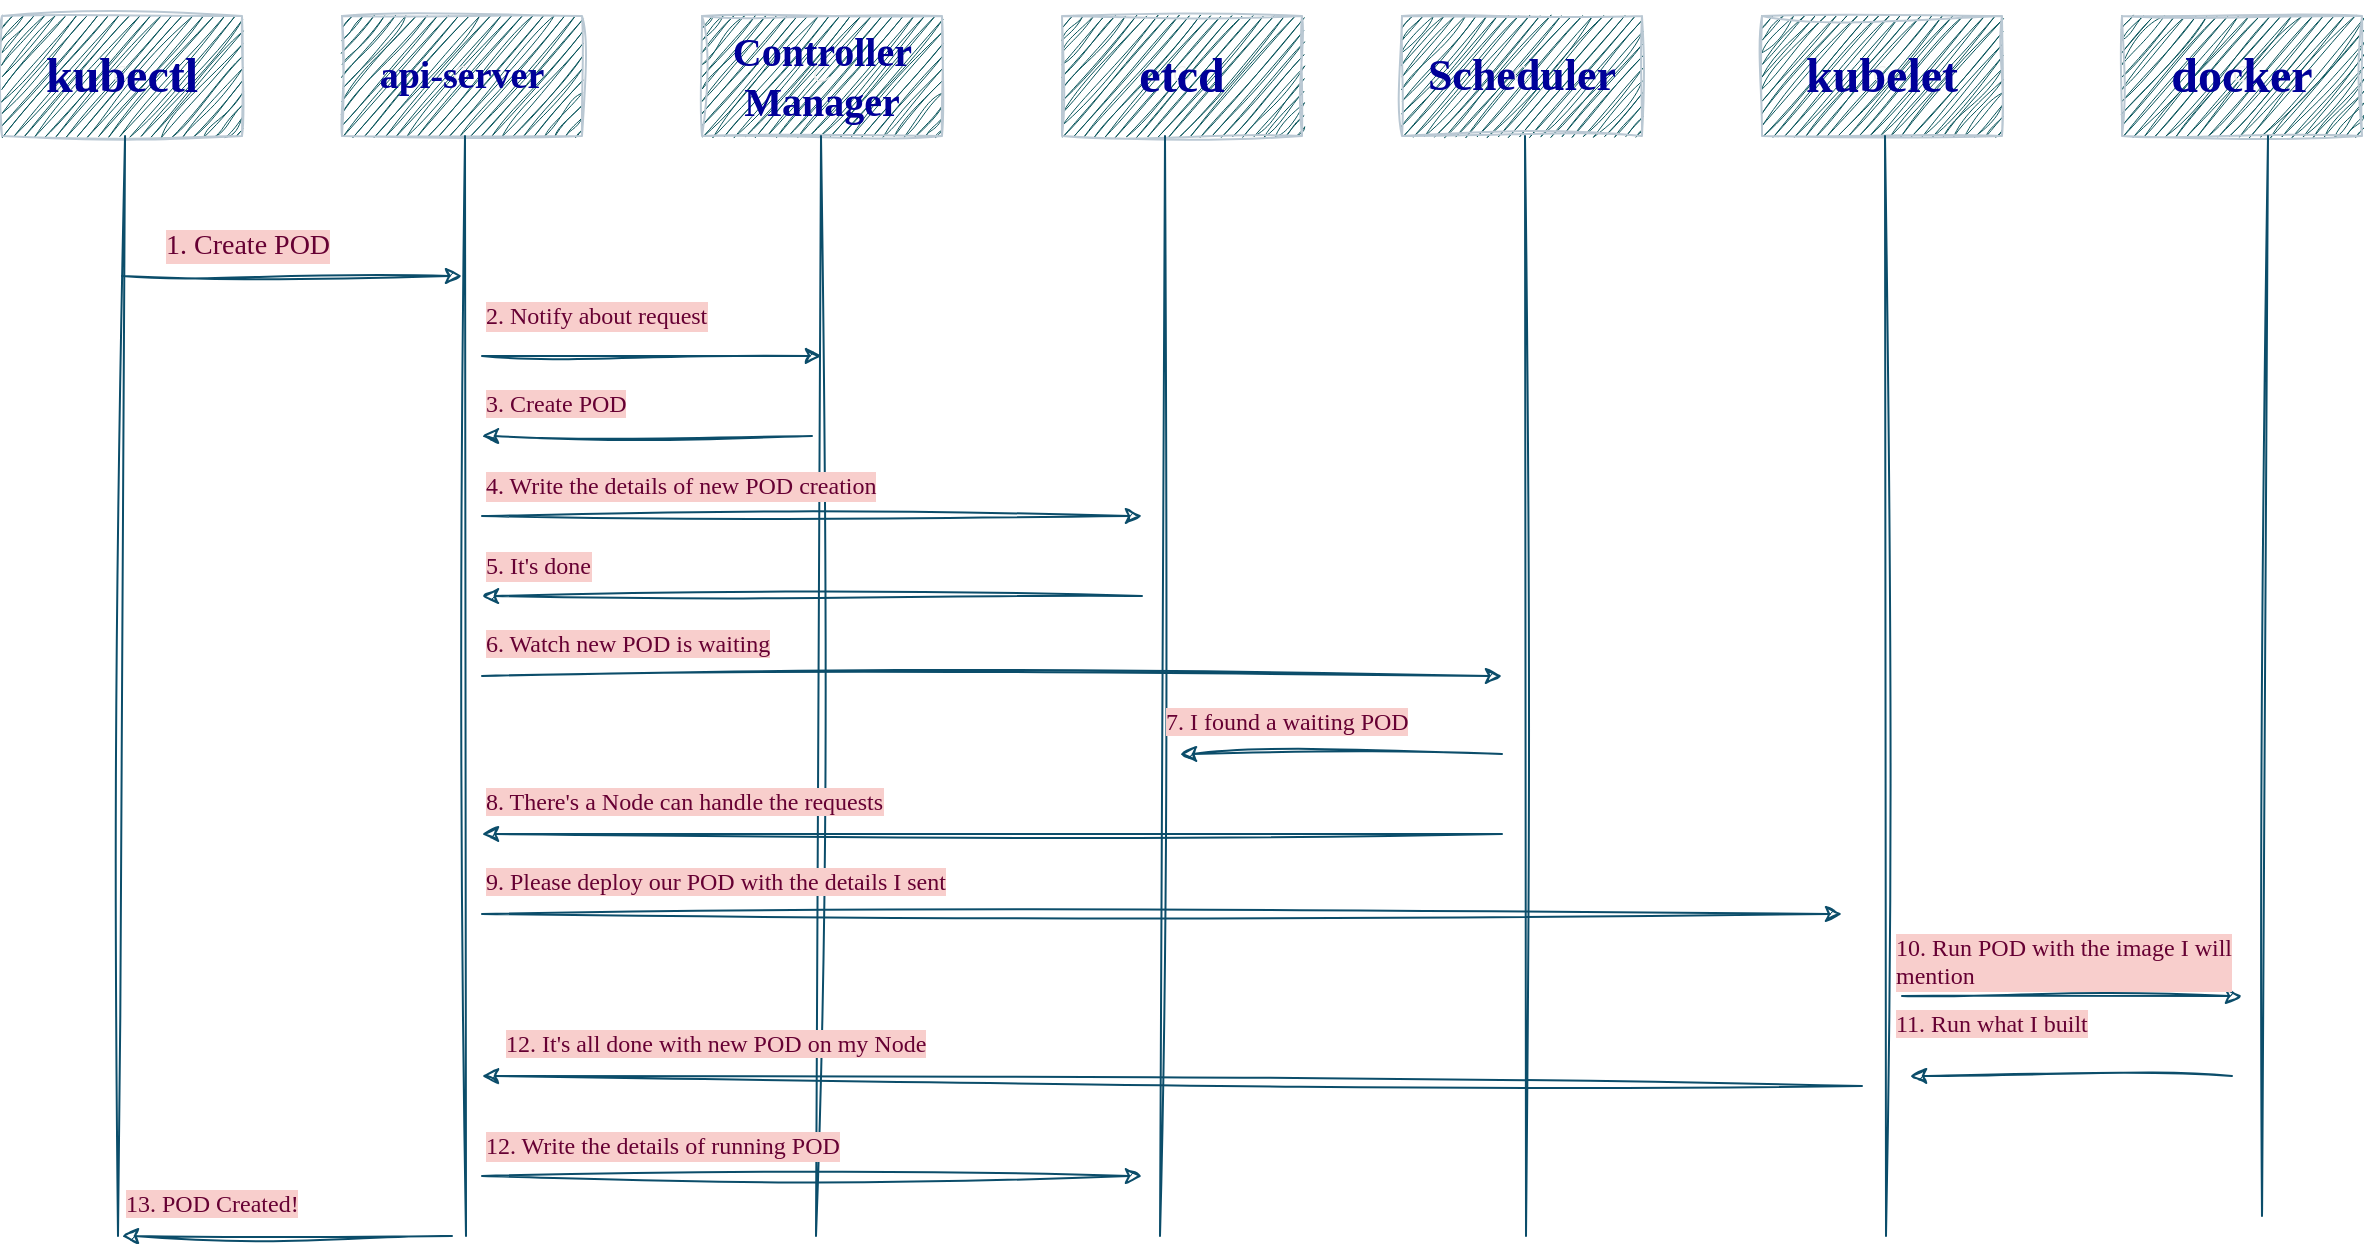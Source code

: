 <mxfile version="24.6.3" type="github">
  <diagram name="Page-1" id="J1TTIQ-Wi5ldypDLBhh3">
    <mxGraphModel dx="1434" dy="781" grid="1" gridSize="10" guides="1" tooltips="1" connect="1" arrows="1" fold="1" page="1" pageScale="1" pageWidth="850" pageHeight="1100" math="0" shadow="0">
      <root>
        <mxCell id="0" />
        <mxCell id="1" parent="0" />
        <mxCell id="u2PZHkAVqDGhbzs_OQ3e-1" value="C" style="rounded=0;whiteSpace=wrap;html=1;sketch=1;hachureGap=4;jiggle=2;curveFitting=1;strokeColor=#BAC8D3;fontFamily=Architects Daughter;fontSource=https%3A%2F%2Ffonts.googleapis.com%2Fcss%3Ffamily%3DArchitects%2BDaughter;fontColor=#EEEEEE;fillColor=#09555B;" vertex="1" parent="1">
          <mxGeometry x="30" y="30" width="120" height="60" as="geometry" />
        </mxCell>
        <mxCell id="u2PZHkAVqDGhbzs_OQ3e-8" value="&lt;h1&gt;&lt;font color=&quot;#000099&quot;&gt;&lt;b&gt;&lt;font face=&quot;Lucida Console&quot;&gt;kubectl&lt;/font&gt;&lt;/b&gt;&lt;/font&gt;&lt;/h1&gt;" style="text;html=1;align=center;verticalAlign=middle;whiteSpace=wrap;rounded=0;fontFamily=Architects Daughter;fontSource=https%3A%2F%2Ffonts.googleapis.com%2Fcss%3Ffamily%3DArchitects%2BDaughter;fontColor=#EEEEEE;" vertex="1" parent="1">
          <mxGeometry x="60" y="45" width="60" height="30" as="geometry" />
        </mxCell>
        <mxCell id="u2PZHkAVqDGhbzs_OQ3e-11" value="C" style="rounded=0;whiteSpace=wrap;html=1;sketch=1;hachureGap=4;jiggle=2;curveFitting=1;strokeColor=#BAC8D3;fontFamily=Architects Daughter;fontSource=https%3A%2F%2Ffonts.googleapis.com%2Fcss%3Ffamily%3DArchitects%2BDaughter;fontColor=#EEEEEE;fillColor=#09555B;" vertex="1" parent="1">
          <mxGeometry x="200" y="30" width="120" height="60" as="geometry" />
        </mxCell>
        <mxCell id="u2PZHkAVqDGhbzs_OQ3e-12" value="&lt;h1 style=&quot;font-size: 19px;&quot;&gt;&lt;font style=&quot;font-size: 19px;&quot; color=&quot;#000099&quot; face=&quot;Lucida Console&quot;&gt;api-server&lt;/font&gt;&lt;/h1&gt;" style="text;html=1;align=center;verticalAlign=middle;whiteSpace=wrap;rounded=0;fontFamily=Architects Daughter;fontSource=https%3A%2F%2Ffonts.googleapis.com%2Fcss%3Ffamily%3DArchitects%2BDaughter;fontColor=#EEEEEE;" vertex="1" parent="1">
          <mxGeometry x="170" y="45" width="180" height="30" as="geometry" />
        </mxCell>
        <mxCell id="u2PZHkAVqDGhbzs_OQ3e-13" value="C" style="rounded=0;whiteSpace=wrap;html=1;sketch=1;hachureGap=4;jiggle=2;curveFitting=1;strokeColor=#BAC8D3;fontFamily=Architects Daughter;fontSource=https%3A%2F%2Ffonts.googleapis.com%2Fcss%3Ffamily%3DArchitects%2BDaughter;fontColor=#EEEEEE;fillColor=#09555B;" vertex="1" parent="1">
          <mxGeometry x="560" y="30" width="120" height="60" as="geometry" />
        </mxCell>
        <mxCell id="u2PZHkAVqDGhbzs_OQ3e-14" value="&lt;h1&gt;&lt;font color=&quot;#000099&quot; face=&quot;Lucida Console&quot;&gt;etcd&lt;/font&gt;&lt;/h1&gt;" style="text;html=1;align=center;verticalAlign=middle;whiteSpace=wrap;rounded=0;fontFamily=Architects Daughter;fontSource=https%3A%2F%2Ffonts.googleapis.com%2Fcss%3Ffamily%3DArchitects%2BDaughter;fontColor=#EEEEEE;" vertex="1" parent="1">
          <mxGeometry x="590" y="45" width="60" height="30" as="geometry" />
        </mxCell>
        <mxCell id="u2PZHkAVqDGhbzs_OQ3e-15" value="C" style="rounded=0;whiteSpace=wrap;html=1;sketch=1;hachureGap=4;jiggle=2;curveFitting=1;strokeColor=#BAC8D3;fontFamily=Architects Daughter;fontSource=https%3A%2F%2Ffonts.googleapis.com%2Fcss%3Ffamily%3DArchitects%2BDaughter;fontColor=#EEEEEE;fillColor=#09555B;" vertex="1" parent="1">
          <mxGeometry x="380" y="30" width="120" height="60" as="geometry" />
        </mxCell>
        <mxCell id="u2PZHkAVqDGhbzs_OQ3e-16" value="&lt;h1 style=&quot;font-size: 20px;&quot;&gt;&lt;font style=&quot;font-size: 20px;&quot; color=&quot;#000099&quot; face=&quot;Lucida Console&quot;&gt;Controller Manager&lt;br&gt;&lt;/font&gt;&lt;/h1&gt;" style="text;html=1;align=center;verticalAlign=middle;whiteSpace=wrap;rounded=0;fontFamily=Architects Daughter;fontSource=https%3A%2F%2Ffonts.googleapis.com%2Fcss%3Ffamily%3DArchitects%2BDaughter;fontColor=#EEEEEE;" vertex="1" parent="1">
          <mxGeometry x="410" y="45" width="60" height="30" as="geometry" />
        </mxCell>
        <mxCell id="u2PZHkAVqDGhbzs_OQ3e-17" value="C" style="rounded=0;whiteSpace=wrap;html=1;sketch=1;hachureGap=4;jiggle=2;curveFitting=1;strokeColor=#BAC8D3;fontFamily=Architects Daughter;fontSource=https%3A%2F%2Ffonts.googleapis.com%2Fcss%3Ffamily%3DArchitects%2BDaughter;fontColor=#EEEEEE;fillColor=#09555B;" vertex="1" parent="1">
          <mxGeometry x="730" y="30" width="120" height="60" as="geometry" />
        </mxCell>
        <mxCell id="u2PZHkAVqDGhbzs_OQ3e-18" value="&lt;h1 style=&quot;font-size: 22px;&quot;&gt;&lt;font style=&quot;font-size: 22px;&quot; color=&quot;#000099&quot; face=&quot;Lucida Console&quot;&gt;Scheduler&lt;/font&gt;&lt;/h1&gt;" style="text;html=1;align=center;verticalAlign=middle;whiteSpace=wrap;rounded=0;fontFamily=Architects Daughter;fontSource=https%3A%2F%2Ffonts.googleapis.com%2Fcss%3Ffamily%3DArchitects%2BDaughter;fontColor=#EEEEEE;" vertex="1" parent="1">
          <mxGeometry x="760" y="45" width="60" height="30" as="geometry" />
        </mxCell>
        <mxCell id="u2PZHkAVqDGhbzs_OQ3e-19" value="C" style="rounded=0;whiteSpace=wrap;html=1;sketch=1;hachureGap=4;jiggle=2;curveFitting=1;strokeColor=#BAC8D3;fontFamily=Architects Daughter;fontSource=https%3A%2F%2Ffonts.googleapis.com%2Fcss%3Ffamily%3DArchitects%2BDaughter;fontColor=#EEEEEE;fillColor=#09555B;" vertex="1" parent="1">
          <mxGeometry x="910" y="30" width="120" height="60" as="geometry" />
        </mxCell>
        <mxCell id="u2PZHkAVqDGhbzs_OQ3e-20" value="&lt;h1&gt;&lt;font color=&quot;#000099&quot; face=&quot;Lucida Console&quot;&gt;kubelet&lt;/font&gt;&lt;/h1&gt;" style="text;html=1;align=center;verticalAlign=middle;whiteSpace=wrap;rounded=0;fontFamily=Architects Daughter;fontSource=https%3A%2F%2Ffonts.googleapis.com%2Fcss%3Ffamily%3DArchitects%2BDaughter;fontColor=#EEEEEE;" vertex="1" parent="1">
          <mxGeometry x="940" y="45" width="60" height="30" as="geometry" />
        </mxCell>
        <mxCell id="u2PZHkAVqDGhbzs_OQ3e-21" value="C" style="rounded=0;whiteSpace=wrap;html=1;sketch=1;hachureGap=4;jiggle=2;curveFitting=1;strokeColor=#BAC8D3;fontFamily=Architects Daughter;fontSource=https%3A%2F%2Ffonts.googleapis.com%2Fcss%3Ffamily%3DArchitects%2BDaughter;fontColor=#EEEEEE;fillColor=#09555B;" vertex="1" parent="1">
          <mxGeometry x="1090" y="30" width="120" height="60" as="geometry" />
        </mxCell>
        <mxCell id="u2PZHkAVqDGhbzs_OQ3e-22" value="&lt;h1&gt;&lt;font color=&quot;#000099&quot; face=&quot;Lucida Console&quot;&gt;docker&lt;/font&gt;&lt;/h1&gt;" style="text;html=1;align=center;verticalAlign=middle;whiteSpace=wrap;rounded=0;fontFamily=Architects Daughter;fontSource=https%3A%2F%2Ffonts.googleapis.com%2Fcss%3Ffamily%3DArchitects%2BDaughter;fontColor=#EEEEEE;" vertex="1" parent="1">
          <mxGeometry x="1120" y="45" width="60" height="30" as="geometry" />
        </mxCell>
        <mxCell id="u2PZHkAVqDGhbzs_OQ3e-23" value="" style="endArrow=none;html=1;rounded=0;sketch=1;hachureGap=4;jiggle=2;curveFitting=1;strokeColor=#0B4D6A;fontFamily=Architects Daughter;fontSource=https%3A%2F%2Ffonts.googleapis.com%2Fcss%3Ffamily%3DArchitects%2BDaughter;entryX=0.442;entryY=0.983;entryDx=0;entryDy=0;entryPerimeter=0;" edge="1" parent="1">
          <mxGeometry width="50" height="50" relative="1" as="geometry">
            <mxPoint x="88" y="640" as="sourcePoint" />
            <mxPoint x="91.52" y="90.0" as="targetPoint" />
          </mxGeometry>
        </mxCell>
        <mxCell id="u2PZHkAVqDGhbzs_OQ3e-24" value="" style="endArrow=none;html=1;rounded=0;sketch=1;hachureGap=4;jiggle=2;curveFitting=1;strokeColor=#0B4D6A;fontFamily=Architects Daughter;fontSource=https%3A%2F%2Ffonts.googleapis.com%2Fcss%3Ffamily%3DArchitects%2BDaughter;entryX=0.442;entryY=0.983;entryDx=0;entryDy=0;entryPerimeter=0;" edge="1" parent="1">
          <mxGeometry width="50" height="50" relative="1" as="geometry">
            <mxPoint x="437" y="640" as="sourcePoint" />
            <mxPoint x="439.5" y="90" as="targetPoint" />
          </mxGeometry>
        </mxCell>
        <mxCell id="u2PZHkAVqDGhbzs_OQ3e-25" value="" style="endArrow=none;html=1;rounded=0;sketch=1;hachureGap=4;jiggle=2;curveFitting=1;strokeColor=#0B4D6A;fontFamily=Architects Daughter;fontSource=https%3A%2F%2Ffonts.googleapis.com%2Fcss%3Ffamily%3DArchitects%2BDaughter;entryX=0.442;entryY=0.983;entryDx=0;entryDy=0;entryPerimeter=0;" edge="1" parent="1">
          <mxGeometry width="50" height="50" relative="1" as="geometry">
            <mxPoint x="609" y="640" as="sourcePoint" />
            <mxPoint x="611.5" y="90" as="targetPoint" />
          </mxGeometry>
        </mxCell>
        <mxCell id="u2PZHkAVqDGhbzs_OQ3e-26" value="" style="endArrow=none;html=1;rounded=0;sketch=1;hachureGap=4;jiggle=2;curveFitting=1;strokeColor=#0B4D6A;fontFamily=Architects Daughter;fontSource=https%3A%2F%2Ffonts.googleapis.com%2Fcss%3Ffamily%3DArchitects%2BDaughter;entryX=0.442;entryY=0.983;entryDx=0;entryDy=0;entryPerimeter=0;" edge="1" parent="1">
          <mxGeometry width="50" height="50" relative="1" as="geometry">
            <mxPoint x="792" y="640" as="sourcePoint" />
            <mxPoint x="791.5" y="90" as="targetPoint" />
          </mxGeometry>
        </mxCell>
        <mxCell id="u2PZHkAVqDGhbzs_OQ3e-27" value="" style="endArrow=none;html=1;rounded=0;sketch=1;hachureGap=4;jiggle=2;curveFitting=1;strokeColor=#0B4D6A;fontFamily=Architects Daughter;fontSource=https%3A%2F%2Ffonts.googleapis.com%2Fcss%3Ffamily%3DArchitects%2BDaughter;entryX=0.442;entryY=0.983;entryDx=0;entryDy=0;entryPerimeter=0;" edge="1" parent="1">
          <mxGeometry width="50" height="50" relative="1" as="geometry">
            <mxPoint x="972" y="640" as="sourcePoint" />
            <mxPoint x="971.5" y="90" as="targetPoint" />
          </mxGeometry>
        </mxCell>
        <mxCell id="u2PZHkAVqDGhbzs_OQ3e-28" value="" style="endArrow=none;html=1;rounded=0;sketch=1;hachureGap=4;jiggle=2;curveFitting=1;strokeColor=#0B4D6A;fontFamily=Architects Daughter;fontSource=https%3A%2F%2Ffonts.googleapis.com%2Fcss%3Ffamily%3DArchitects%2BDaughter;entryX=0.442;entryY=0.983;entryDx=0;entryDy=0;entryPerimeter=0;" edge="1" parent="1">
          <mxGeometry width="50" height="50" relative="1" as="geometry">
            <mxPoint x="1160" y="630" as="sourcePoint" />
            <mxPoint x="1163" y="90" as="targetPoint" />
          </mxGeometry>
        </mxCell>
        <mxCell id="u2PZHkAVqDGhbzs_OQ3e-29" value="" style="endArrow=none;html=1;rounded=0;sketch=1;hachureGap=4;jiggle=2;curveFitting=1;strokeColor=#0B4D6A;fontFamily=Architects Daughter;fontSource=https%3A%2F%2Ffonts.googleapis.com%2Fcss%3Ffamily%3DArchitects%2BDaughter;entryX=0.442;entryY=0.983;entryDx=0;entryDy=0;entryPerimeter=0;" edge="1" parent="1">
          <mxGeometry width="50" height="50" relative="1" as="geometry">
            <mxPoint x="262" y="640" as="sourcePoint" />
            <mxPoint x="261.5" y="90" as="targetPoint" />
          </mxGeometry>
        </mxCell>
        <mxCell id="u2PZHkAVqDGhbzs_OQ3e-31" value="" style="endArrow=classic;html=1;rounded=0;sketch=1;hachureGap=4;jiggle=2;curveFitting=1;strokeColor=#0B4D6A;fontFamily=Architects Daughter;fontSource=https%3A%2F%2Ffonts.googleapis.com%2Fcss%3Ffamily%3DArchitects%2BDaughter;" edge="1" parent="1">
          <mxGeometry width="50" height="50" relative="1" as="geometry">
            <mxPoint x="90" y="160" as="sourcePoint" />
            <mxPoint x="260" y="160" as="targetPoint" />
          </mxGeometry>
        </mxCell>
        <mxCell id="u2PZHkAVqDGhbzs_OQ3e-32" value="" style="endArrow=classic;html=1;rounded=0;sketch=1;hachureGap=4;jiggle=2;curveFitting=1;strokeColor=#0B4D6A;fontFamily=Architects Daughter;fontSource=https%3A%2F%2Ffonts.googleapis.com%2Fcss%3Ffamily%3DArchitects%2BDaughter;" edge="1" parent="1">
          <mxGeometry width="50" height="50" relative="1" as="geometry">
            <mxPoint x="270" y="200" as="sourcePoint" />
            <mxPoint x="440" y="200" as="targetPoint" />
          </mxGeometry>
        </mxCell>
        <mxCell id="u2PZHkAVqDGhbzs_OQ3e-33" value="" style="endArrow=classic;html=1;rounded=0;sketch=1;hachureGap=4;jiggle=2;curveFitting=1;strokeColor=#0B4D6A;fontFamily=Architects Daughter;fontSource=https%3A%2F%2Ffonts.googleapis.com%2Fcss%3Ffamily%3DArchitects%2BDaughter;" edge="1" parent="1">
          <mxGeometry width="50" height="50" relative="1" as="geometry">
            <mxPoint x="435" y="240" as="sourcePoint" />
            <mxPoint x="270" y="240" as="targetPoint" />
          </mxGeometry>
        </mxCell>
        <mxCell id="u2PZHkAVqDGhbzs_OQ3e-35" value="" style="endArrow=classic;html=1;rounded=0;sketch=1;hachureGap=4;jiggle=2;curveFitting=1;strokeColor=#0B4D6A;fontFamily=Architects Daughter;fontSource=https%3A%2F%2Ffonts.googleapis.com%2Fcss%3Ffamily%3DArchitects%2BDaughter;" edge="1" parent="1">
          <mxGeometry width="50" height="50" relative="1" as="geometry">
            <mxPoint x="270" y="280" as="sourcePoint" />
            <mxPoint x="600" y="280" as="targetPoint" />
          </mxGeometry>
        </mxCell>
        <mxCell id="u2PZHkAVqDGhbzs_OQ3e-36" value="&lt;font style=&quot;font-size: 14px;&quot; color=&quot;#660033&quot;&gt;1. Create POD&lt;br&gt;&lt;/font&gt;" style="text;html=1;align=left;verticalAlign=middle;whiteSpace=wrap;rounded=0;fontFamily=Lucida Console;fontColor=#EEEEEE;labelBackgroundColor=#F8CECC;" vertex="1" parent="1">
          <mxGeometry x="110" y="130" width="160" height="30" as="geometry" />
        </mxCell>
        <mxCell id="u2PZHkAVqDGhbzs_OQ3e-37" value="&lt;font color=&quot;#660033&quot;&gt;2. Notify about request&lt;br&gt;&lt;/font&gt;" style="text;html=1;align=left;verticalAlign=middle;whiteSpace=wrap;rounded=0;fontFamily=Lucida Console;fontColor=#EEEEEE;labelBackgroundColor=#F8CECC;" vertex="1" parent="1">
          <mxGeometry x="270" y="170" width="180" height="20" as="geometry" />
        </mxCell>
        <mxCell id="u2PZHkAVqDGhbzs_OQ3e-38" value="&lt;font color=&quot;#660033&quot;&gt;3. Create POD&lt;br&gt;&lt;/font&gt;" style="text;whiteSpace=wrap;html=1;fontFamily=Lucida Console;fontColor=#EEEEEE;labelBackgroundColor=#F8CECC;" vertex="1" parent="1">
          <mxGeometry x="270" y="210" width="190" height="20" as="geometry" />
        </mxCell>
        <mxCell id="u2PZHkAVqDGhbzs_OQ3e-39" value="&lt;font color=&quot;#660033&quot;&gt;4. Write the details of new POD creation&lt;br&gt;&lt;/font&gt;" style="text;html=1;align=left;verticalAlign=middle;whiteSpace=wrap;rounded=0;fontFamily=Lucida Console;fontColor=#EEEEEE;labelBackgroundColor=#F8CECC;" vertex="1" parent="1">
          <mxGeometry x="270" y="250" width="310" height="30" as="geometry" />
        </mxCell>
        <mxCell id="u2PZHkAVqDGhbzs_OQ3e-40" value="" style="endArrow=classic;html=1;rounded=0;sketch=1;hachureGap=4;jiggle=2;curveFitting=1;strokeColor=#0B4D6A;fontFamily=Architects Daughter;fontSource=https%3A%2F%2Ffonts.googleapis.com%2Fcss%3Ffamily%3DArchitects%2BDaughter;" edge="1" parent="1">
          <mxGeometry width="50" height="50" relative="1" as="geometry">
            <mxPoint x="600" y="320" as="sourcePoint" />
            <mxPoint x="270" y="320" as="targetPoint" />
          </mxGeometry>
        </mxCell>
        <mxCell id="u2PZHkAVqDGhbzs_OQ3e-41" value="&lt;font color=&quot;#660033&quot;&gt;5. It&#39;s done&lt;br&gt;&lt;/font&gt;" style="text;html=1;align=left;verticalAlign=middle;whiteSpace=wrap;rounded=0;fontFamily=Lucida Console;fontColor=#EEEEEE;labelBackgroundColor=#F8CECC;" vertex="1" parent="1">
          <mxGeometry x="270" y="290" width="120" height="30" as="geometry" />
        </mxCell>
        <mxCell id="u2PZHkAVqDGhbzs_OQ3e-42" value="&lt;font color=&quot;#660033&quot;&gt;7. I found a waiting POD&lt;br&gt;&lt;/font&gt;" style="text;whiteSpace=wrap;html=1;fontFamily=Lucida Console;fontColor=#EEEEEE;labelBackgroundColor=#F8CECC;" vertex="1" parent="1">
          <mxGeometry x="610" y="369" width="190" height="30" as="geometry" />
        </mxCell>
        <mxCell id="u2PZHkAVqDGhbzs_OQ3e-43" value="" style="endArrow=classic;html=1;rounded=0;sketch=1;hachureGap=4;jiggle=2;curveFitting=1;strokeColor=#0B4D6A;fontFamily=Architects Daughter;fontSource=https%3A%2F%2Ffonts.googleapis.com%2Fcss%3Ffamily%3DArchitects%2BDaughter;" edge="1" parent="1">
          <mxGeometry width="50" height="50" relative="1" as="geometry">
            <mxPoint x="780" y="399" as="sourcePoint" />
            <mxPoint x="619.03" y="399" as="targetPoint" />
          </mxGeometry>
        </mxCell>
        <mxCell id="u2PZHkAVqDGhbzs_OQ3e-44" value="" style="endArrow=classic;html=1;rounded=0;sketch=1;hachureGap=4;jiggle=2;curveFitting=1;strokeColor=#0B4D6A;fontFamily=Architects Daughter;fontSource=https%3A%2F%2Ffonts.googleapis.com%2Fcss%3Ffamily%3DArchitects%2BDaughter;" edge="1" parent="1">
          <mxGeometry width="50" height="50" relative="1" as="geometry">
            <mxPoint x="780" y="439" as="sourcePoint" />
            <mxPoint x="270" y="439" as="targetPoint" />
          </mxGeometry>
        </mxCell>
        <mxCell id="u2PZHkAVqDGhbzs_OQ3e-46" value="&lt;font color=&quot;#660033&quot;&gt;8. There&#39;s a Node can handle the requests&lt;br&gt;&lt;/font&gt;" style="text;whiteSpace=wrap;html=1;fontFamily=Lucida Console;fontColor=#EEEEEE;labelBackgroundColor=#F8CECC;" vertex="1" parent="1">
          <mxGeometry x="270" y="409" width="310" height="30" as="geometry" />
        </mxCell>
        <mxCell id="u2PZHkAVqDGhbzs_OQ3e-47" value="" style="endArrow=classic;html=1;rounded=0;sketch=1;hachureGap=4;jiggle=2;curveFitting=1;strokeColor=#0B4D6A;fontFamily=Architects Daughter;fontSource=https%3A%2F%2Ffonts.googleapis.com%2Fcss%3Ffamily%3DArchitects%2BDaughter;" edge="1" parent="1">
          <mxGeometry width="50" height="50" relative="1" as="geometry">
            <mxPoint x="270" y="479" as="sourcePoint" />
            <mxPoint x="950" y="479" as="targetPoint" />
          </mxGeometry>
        </mxCell>
        <mxCell id="u2PZHkAVqDGhbzs_OQ3e-48" value="&lt;font color=&quot;#660033&quot;&gt;9. Please deploy our POD with the details I sent&lt;br&gt;&lt;/font&gt;" style="text;whiteSpace=wrap;html=1;fontFamily=Lucida Console;fontColor=#EEEEEE;labelBackgroundColor=#F8CECC;" vertex="1" parent="1">
          <mxGeometry x="270" y="449" width="400" height="30" as="geometry" />
        </mxCell>
        <mxCell id="u2PZHkAVqDGhbzs_OQ3e-49" value="" style="endArrow=classic;html=1;rounded=0;sketch=1;hachureGap=4;jiggle=2;curveFitting=1;strokeColor=#0B4D6A;fontFamily=Architects Daughter;fontSource=https%3A%2F%2Ffonts.googleapis.com%2Fcss%3Ffamily%3DArchitects%2BDaughter;" edge="1" parent="1">
          <mxGeometry width="50" height="50" relative="1" as="geometry">
            <mxPoint x="270" y="360" as="sourcePoint" />
            <mxPoint x="780" y="360" as="targetPoint" />
          </mxGeometry>
        </mxCell>
        <mxCell id="u2PZHkAVqDGhbzs_OQ3e-50" value="&lt;font color=&quot;#660033&quot;&gt;6. Watch new POD is waiting&lt;br&gt;&lt;/font&gt;" style="text;whiteSpace=wrap;html=1;fontFamily=Lucida Console;fontColor=#EEEEEE;labelBackgroundColor=#F8CECC;" vertex="1" parent="1">
          <mxGeometry x="270" y="330" width="210" height="30" as="geometry" />
        </mxCell>
        <mxCell id="u2PZHkAVqDGhbzs_OQ3e-51" value="" style="endArrow=classic;html=1;rounded=0;sketch=1;hachureGap=4;jiggle=2;curveFitting=1;strokeColor=#0B4D6A;fontFamily=Architects Daughter;fontSource=https%3A%2F%2Ffonts.googleapis.com%2Fcss%3Ffamily%3DArchitects%2BDaughter;" edge="1" parent="1">
          <mxGeometry width="50" height="50" relative="1" as="geometry">
            <mxPoint x="980" y="520" as="sourcePoint" />
            <mxPoint x="1150" y="520" as="targetPoint" />
          </mxGeometry>
        </mxCell>
        <mxCell id="u2PZHkAVqDGhbzs_OQ3e-52" value="&lt;font color=&quot;#660033&quot;&gt;10. Run POD with the image I will mention&lt;br&gt;&lt;/font&gt;" style="text;whiteSpace=wrap;html=1;fontFamily=Lucida Console;fontColor=#EEEEEE;labelBackgroundColor=#F8CECC;" vertex="1" parent="1">
          <mxGeometry x="975" y="482" width="170" height="20" as="geometry" />
        </mxCell>
        <mxCell id="u2PZHkAVqDGhbzs_OQ3e-53" value="" style="endArrow=classic;html=1;rounded=0;sketch=1;hachureGap=4;jiggle=2;curveFitting=1;strokeColor=#0B4D6A;fontFamily=Architects Daughter;fontSource=https%3A%2F%2Ffonts.googleapis.com%2Fcss%3Ffamily%3DArchitects%2BDaughter;" edge="1" parent="1">
          <mxGeometry width="50" height="50" relative="1" as="geometry">
            <mxPoint x="1145" y="560" as="sourcePoint" />
            <mxPoint x="984.03" y="560" as="targetPoint" />
          </mxGeometry>
        </mxCell>
        <mxCell id="u2PZHkAVqDGhbzs_OQ3e-54" value="&lt;font color=&quot;#660033&quot;&gt;11. Run what I built&lt;br&gt;&lt;/font&gt;" style="text;whiteSpace=wrap;html=1;fontFamily=Lucida Console;fontColor=#EEEEEE;labelBackgroundColor=#F8CECC;" vertex="1" parent="1">
          <mxGeometry x="975" y="520" width="190" height="30" as="geometry" />
        </mxCell>
        <mxCell id="u2PZHkAVqDGhbzs_OQ3e-55" value="&lt;font color=&quot;#660033&quot;&gt;12. It&#39;s all done with new POD on my Node&lt;br&gt;&lt;/font&gt;" style="text;whiteSpace=wrap;html=1;fontFamily=Lucida Console;fontColor=#EEEEEE;labelBackgroundColor=#F8CECC;" vertex="1" parent="1">
          <mxGeometry x="280" y="530" width="310" height="30" as="geometry" />
        </mxCell>
        <mxCell id="u2PZHkAVqDGhbzs_OQ3e-56" value="" style="endArrow=classic;html=1;rounded=0;sketch=1;hachureGap=4;jiggle=2;curveFitting=1;strokeColor=#0B4D6A;fontFamily=Architects Daughter;fontSource=https%3A%2F%2Ffonts.googleapis.com%2Fcss%3Ffamily%3DArchitects%2BDaughter;" edge="1" parent="1">
          <mxGeometry width="50" height="50" relative="1" as="geometry">
            <mxPoint x="960" y="565" as="sourcePoint" />
            <mxPoint x="270" y="560" as="targetPoint" />
          </mxGeometry>
        </mxCell>
        <mxCell id="u2PZHkAVqDGhbzs_OQ3e-57" value="&lt;font color=&quot;#660033&quot;&gt;12. Write the details of running POD&lt;br&gt;&lt;/font&gt;" style="text;html=1;align=left;verticalAlign=middle;whiteSpace=wrap;rounded=0;fontFamily=Lucida Console;fontColor=#EEEEEE;labelBackgroundColor=#F8CECC;" vertex="1" parent="1">
          <mxGeometry x="270" y="580" width="310" height="30" as="geometry" />
        </mxCell>
        <mxCell id="u2PZHkAVqDGhbzs_OQ3e-58" value="" style="endArrow=classic;html=1;rounded=0;sketch=1;hachureGap=4;jiggle=2;curveFitting=1;strokeColor=#0B4D6A;fontFamily=Architects Daughter;fontSource=https%3A%2F%2Ffonts.googleapis.com%2Fcss%3Ffamily%3DArchitects%2BDaughter;" edge="1" parent="1">
          <mxGeometry width="50" height="50" relative="1" as="geometry">
            <mxPoint x="270" y="610" as="sourcePoint" />
            <mxPoint x="600" y="610" as="targetPoint" />
          </mxGeometry>
        </mxCell>
        <mxCell id="u2PZHkAVqDGhbzs_OQ3e-59" value="&lt;font color=&quot;#660033&quot;&gt;13. POD Created!&lt;br&gt;&lt;/font&gt;" style="text;whiteSpace=wrap;html=1;fontFamily=Lucida Console;fontColor=#EEEEEE;labelBackgroundColor=#F8CECC;" vertex="1" parent="1">
          <mxGeometry x="90" y="610" width="190" height="20" as="geometry" />
        </mxCell>
        <mxCell id="u2PZHkAVqDGhbzs_OQ3e-60" value="" style="endArrow=classic;html=1;rounded=0;sketch=1;hachureGap=4;jiggle=2;curveFitting=1;strokeColor=#0B4D6A;fontFamily=Architects Daughter;fontSource=https%3A%2F%2Ffonts.googleapis.com%2Fcss%3Ffamily%3DArchitects%2BDaughter;" edge="1" parent="1">
          <mxGeometry width="50" height="50" relative="1" as="geometry">
            <mxPoint x="255" y="640" as="sourcePoint" />
            <mxPoint x="90" y="640" as="targetPoint" />
          </mxGeometry>
        </mxCell>
      </root>
    </mxGraphModel>
  </diagram>
</mxfile>
